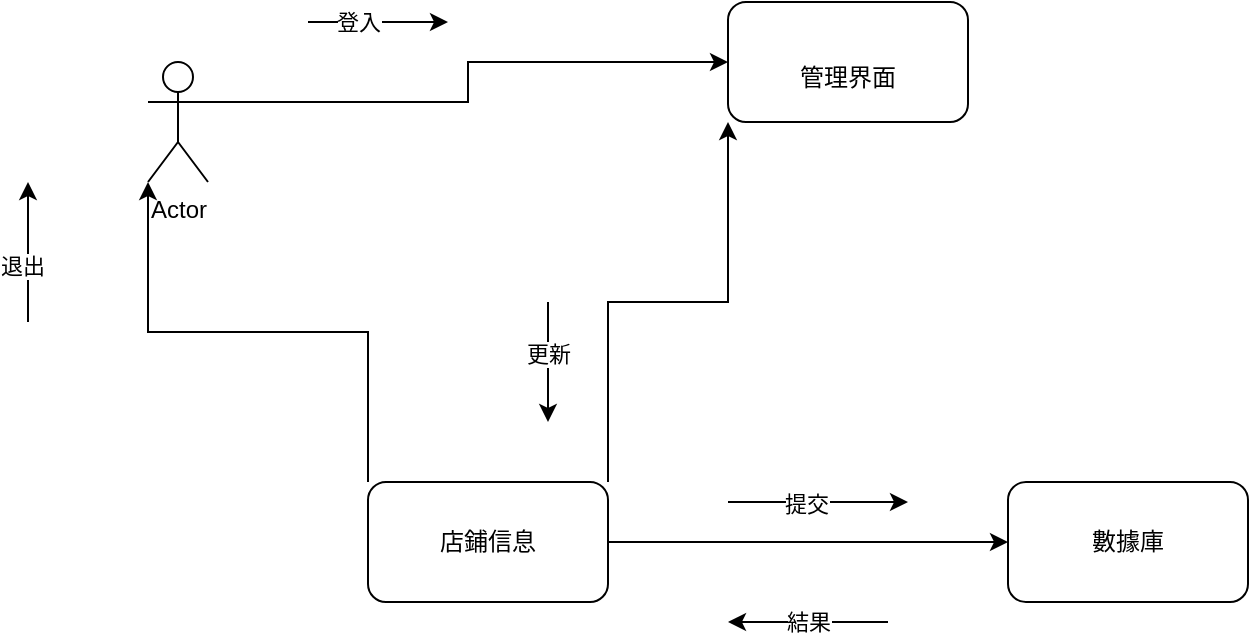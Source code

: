 <mxfile version="22.1.17" type="device">
  <diagram name="第 1 页" id="oZHfy60B06Gg_I67x8Qi">
    <mxGraphModel dx="1034" dy="459" grid="1" gridSize="10" guides="1" tooltips="1" connect="1" arrows="1" fold="1" page="1" pageScale="1" pageWidth="827" pageHeight="1169" math="0" shadow="0">
      <root>
        <mxCell id="0" />
        <mxCell id="1" parent="0" />
        <mxCell id="KL-YzWmICsVjGZMYXzRP-72" style="edgeStyle=orthogonalEdgeStyle;rounded=0;orthogonalLoop=1;jettySize=auto;html=1;exitX=1;exitY=0.333;exitDx=0;exitDy=0;exitPerimeter=0;" edge="1" parent="1" source="KL-YzWmICsVjGZMYXzRP-68" target="KL-YzWmICsVjGZMYXzRP-69">
          <mxGeometry relative="1" as="geometry" />
        </mxCell>
        <mxCell id="KL-YzWmICsVjGZMYXzRP-68" value="Actor" style="shape=umlActor;verticalLabelPosition=bottom;verticalAlign=top;html=1;outlineConnect=0;" vertex="1" parent="1">
          <mxGeometry x="160" y="570" width="30" height="60" as="geometry" />
        </mxCell>
        <mxCell id="KL-YzWmICsVjGZMYXzRP-69" value="&lt;font style=&quot;vertical-align: inherit;&quot;&gt;&lt;font style=&quot;vertical-align: inherit;&quot;&gt;&lt;font style=&quot;vertical-align: inherit;&quot;&gt;&lt;font style=&quot;vertical-align: inherit;&quot;&gt;&lt;font style=&quot;vertical-align: inherit;&quot;&gt;&lt;font style=&quot;vertical-align: inherit;&quot;&gt;&lt;br&gt;管理界面&lt;/font&gt;&lt;/font&gt;&lt;/font&gt;&lt;/font&gt;&lt;/font&gt;&lt;/font&gt;" style="rounded=1;whiteSpace=wrap;html=1;" vertex="1" parent="1">
          <mxGeometry x="450" y="540" width="120" height="60" as="geometry" />
        </mxCell>
        <mxCell id="KL-YzWmICsVjGZMYXzRP-74" style="edgeStyle=orthogonalEdgeStyle;rounded=0;orthogonalLoop=1;jettySize=auto;html=1;exitX=1;exitY=0.5;exitDx=0;exitDy=0;entryX=0;entryY=0.5;entryDx=0;entryDy=0;" edge="1" parent="1" source="KL-YzWmICsVjGZMYXzRP-70" target="KL-YzWmICsVjGZMYXzRP-71">
          <mxGeometry relative="1" as="geometry" />
        </mxCell>
        <mxCell id="KL-YzWmICsVjGZMYXzRP-75" style="edgeStyle=orthogonalEdgeStyle;rounded=0;orthogonalLoop=1;jettySize=auto;html=1;exitX=1;exitY=0;exitDx=0;exitDy=0;entryX=0;entryY=1;entryDx=0;entryDy=0;" edge="1" parent="1" source="KL-YzWmICsVjGZMYXzRP-70" target="KL-YzWmICsVjGZMYXzRP-69">
          <mxGeometry relative="1" as="geometry" />
        </mxCell>
        <mxCell id="KL-YzWmICsVjGZMYXzRP-70" value="&lt;font style=&quot;vertical-align: inherit;&quot;&gt;&lt;font style=&quot;vertical-align: inherit;&quot;&gt;店鋪信息&lt;/font&gt;&lt;/font&gt;" style="rounded=1;whiteSpace=wrap;html=1;" vertex="1" parent="1">
          <mxGeometry x="270" y="780" width="120" height="60" as="geometry" />
        </mxCell>
        <mxCell id="KL-YzWmICsVjGZMYXzRP-71" value="&lt;font style=&quot;vertical-align: inherit;&quot;&gt;&lt;font style=&quot;vertical-align: inherit;&quot;&gt;數據庫&lt;/font&gt;&lt;/font&gt;" style="rounded=1;whiteSpace=wrap;html=1;" vertex="1" parent="1">
          <mxGeometry x="590" y="780" width="120" height="60" as="geometry" />
        </mxCell>
        <mxCell id="KL-YzWmICsVjGZMYXzRP-73" style="edgeStyle=orthogonalEdgeStyle;rounded=0;orthogonalLoop=1;jettySize=auto;html=1;exitX=0;exitY=0;exitDx=0;exitDy=0;entryX=0;entryY=1;entryDx=0;entryDy=0;entryPerimeter=0;" edge="1" parent="1" source="KL-YzWmICsVjGZMYXzRP-70" target="KL-YzWmICsVjGZMYXzRP-68">
          <mxGeometry relative="1" as="geometry" />
        </mxCell>
        <mxCell id="KL-YzWmICsVjGZMYXzRP-76" value="" style="endArrow=classic;html=1;rounded=0;" edge="1" parent="1">
          <mxGeometry width="50" height="50" relative="1" as="geometry">
            <mxPoint x="450" y="790" as="sourcePoint" />
            <mxPoint x="540" y="790" as="targetPoint" />
          </mxGeometry>
        </mxCell>
        <mxCell id="KL-YzWmICsVjGZMYXzRP-82" value="&lt;font style=&quot;vertical-align: inherit;&quot;&gt;&lt;font style=&quot;vertical-align: inherit;&quot;&gt;提交&lt;/font&gt;&lt;/font&gt;" style="edgeLabel;html=1;align=center;verticalAlign=middle;resizable=0;points=[];" vertex="1" connectable="0" parent="KL-YzWmICsVjGZMYXzRP-76">
          <mxGeometry x="-0.141" y="-1" relative="1" as="geometry">
            <mxPoint as="offset" />
          </mxGeometry>
        </mxCell>
        <mxCell id="KL-YzWmICsVjGZMYXzRP-77" value="&lt;font style=&quot;vertical-align: inherit;&quot;&gt;&lt;font style=&quot;vertical-align: inherit;&quot;&gt;結果&lt;/font&gt;&lt;/font&gt;" style="endArrow=classic;html=1;rounded=0;" edge="1" parent="1">
          <mxGeometry width="50" height="50" relative="1" as="geometry">
            <mxPoint x="530" y="850" as="sourcePoint" />
            <mxPoint x="450" y="850" as="targetPoint" />
          </mxGeometry>
        </mxCell>
        <mxCell id="KL-YzWmICsVjGZMYXzRP-78" value="" style="endArrow=classic;html=1;rounded=0;" edge="1" parent="1">
          <mxGeometry width="50" height="50" relative="1" as="geometry">
            <mxPoint x="100" y="700" as="sourcePoint" />
            <mxPoint x="100" y="630" as="targetPoint" />
          </mxGeometry>
        </mxCell>
        <mxCell id="KL-YzWmICsVjGZMYXzRP-79" value="&lt;font style=&quot;vertical-align: inherit;&quot;&gt;&lt;font style=&quot;vertical-align: inherit;&quot;&gt;退出&lt;/font&gt;&lt;/font&gt;" style="edgeLabel;html=1;align=center;verticalAlign=middle;resizable=0;points=[];" vertex="1" connectable="0" parent="KL-YzWmICsVjGZMYXzRP-78">
          <mxGeometry x="-0.191" y="3" relative="1" as="geometry">
            <mxPoint as="offset" />
          </mxGeometry>
        </mxCell>
        <mxCell id="KL-YzWmICsVjGZMYXzRP-80" value="" style="endArrow=classic;html=1;rounded=0;" edge="1" parent="1">
          <mxGeometry width="50" height="50" relative="1" as="geometry">
            <mxPoint x="240" y="550" as="sourcePoint" />
            <mxPoint x="310" y="550" as="targetPoint" />
          </mxGeometry>
        </mxCell>
        <mxCell id="KL-YzWmICsVjGZMYXzRP-81" value="&lt;font style=&quot;vertical-align: inherit;&quot;&gt;&lt;font style=&quot;vertical-align: inherit;&quot;&gt;登入&lt;/font&gt;&lt;/font&gt;" style="edgeLabel;html=1;align=center;verticalAlign=middle;resizable=0;points=[];" vertex="1" connectable="0" parent="KL-YzWmICsVjGZMYXzRP-80">
          <mxGeometry x="-0.295" relative="1" as="geometry">
            <mxPoint as="offset" />
          </mxGeometry>
        </mxCell>
        <mxCell id="KL-YzWmICsVjGZMYXzRP-83" value="" style="endArrow=classic;html=1;rounded=0;" edge="1" parent="1">
          <mxGeometry width="50" height="50" relative="1" as="geometry">
            <mxPoint x="360" y="690" as="sourcePoint" />
            <mxPoint x="360" y="750" as="targetPoint" />
          </mxGeometry>
        </mxCell>
        <mxCell id="KL-YzWmICsVjGZMYXzRP-84" value="&lt;font style=&quot;vertical-align: inherit;&quot;&gt;&lt;font style=&quot;vertical-align: inherit;&quot;&gt;更新&lt;/font&gt;&lt;/font&gt;" style="edgeLabel;html=1;align=center;verticalAlign=middle;resizable=0;points=[];" vertex="1" connectable="0" parent="KL-YzWmICsVjGZMYXzRP-83">
          <mxGeometry x="-0.144" relative="1" as="geometry">
            <mxPoint as="offset" />
          </mxGeometry>
        </mxCell>
      </root>
    </mxGraphModel>
  </diagram>
</mxfile>
